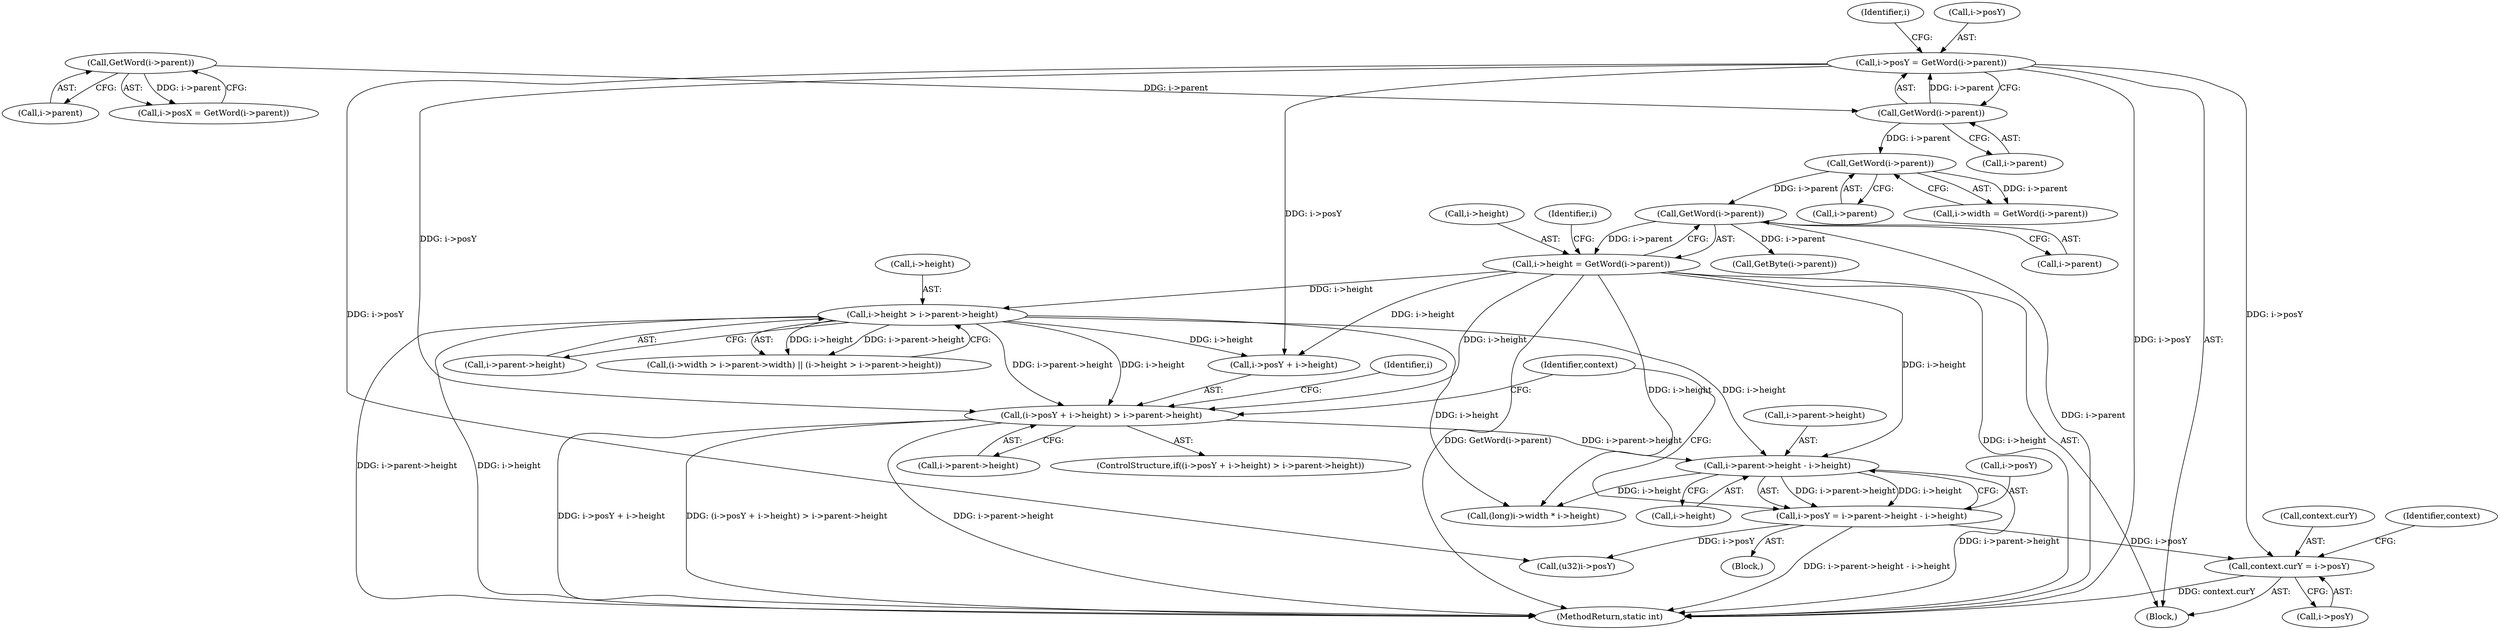 digraph "0_ngiflib_b588a2249c7abbfc52173e32ee11d6facef82f89@pointer" {
"1000318" [label="(Call,context.curY = i->posY)"];
"1000298" [label="(Call,i->posY = i->parent->height - i->height)"];
"1000302" [label="(Call,i->parent->height - i->height)"];
"1000271" [label="(Call,(i->posY + i->height) > i->parent->height)"];
"1000168" [label="(Call,i->posY = GetWord(i->parent))"];
"1000172" [label="(Call,GetWord(i->parent))"];
"1000164" [label="(Call,GetWord(i->parent))"];
"1000184" [label="(Call,i->height = GetWord(i->parent))"];
"1000188" [label="(Call,GetWord(i->parent))"];
"1000180" [label="(Call,GetWord(i->parent))"];
"1000203" [label="(Call,i->height > i->parent->height)"];
"1000284" [label="(Block,)"];
"1000164" [label="(Call,GetWord(i->parent))"];
"1000185" [label="(Call,i->height)"];
"1000181" [label="(Call,i->parent)"];
"1000279" [label="(Call,i->parent->height)"];
"1000178" [label="(Identifier,i)"];
"1000184" [label="(Call,i->height = GetWord(i->parent))"];
"1000129" [label="(Block,)"];
"1000298" [label="(Call,i->posY = i->parent->height - i->height)"];
"1000160" [label="(Call,i->posX = GetWord(i->parent))"];
"1000188" [label="(Call,GetWord(i->parent))"];
"1000318" [label="(Call,context.curY = i->posY)"];
"1000207" [label="(Call,i->parent->height)"];
"1000378" [label="(Call,GetByte(i->parent))"];
"1000180" [label="(Call,GetWord(i->parent))"];
"1000303" [label="(Call,i->parent->height)"];
"1000288" [label="(Identifier,i)"];
"1000169" [label="(Call,i->posY)"];
"1000319" [label="(Call,context.curY)"];
"1000204" [label="(Call,i->height)"];
"1000308" [label="(Call,i->height)"];
"1000271" [label="(Call,(i->posY + i->height) > i->parent->height)"];
"1000176" [label="(Call,i->width = GetWord(i->parent))"];
"1000340" [label="(Call,(u32)i->posY)"];
"1000172" [label="(Call,GetWord(i->parent))"];
"1000165" [label="(Call,i->parent)"];
"1000912" [label="(MethodReturn,static int)"];
"1000203" [label="(Call,i->height > i->parent->height)"];
"1000193" [label="(Call,(i->width > i->parent->width) || (i->height > i->parent->height))"];
"1000272" [label="(Call,i->posY + i->height)"];
"1000367" [label="(Call,(long)i->width * i->height)"];
"1000196" [label="(Identifier,i)"];
"1000173" [label="(Call,i->parent)"];
"1000168" [label="(Call,i->posY = GetWord(i->parent))"];
"1000322" [label="(Call,i->posY)"];
"1000313" [label="(Identifier,context)"];
"1000302" [label="(Call,i->parent->height - i->height)"];
"1000299" [label="(Call,i->posY)"];
"1000189" [label="(Call,i->parent)"];
"1000328" [label="(Identifier,context)"];
"1000270" [label="(ControlStructure,if((i->posY + i->height) > i->parent->height))"];
"1000318" -> "1000129"  [label="AST: "];
"1000318" -> "1000322"  [label="CFG: "];
"1000319" -> "1000318"  [label="AST: "];
"1000322" -> "1000318"  [label="AST: "];
"1000328" -> "1000318"  [label="CFG: "];
"1000318" -> "1000912"  [label="DDG: context.curY"];
"1000298" -> "1000318"  [label="DDG: i->posY"];
"1000168" -> "1000318"  [label="DDG: i->posY"];
"1000298" -> "1000284"  [label="AST: "];
"1000298" -> "1000302"  [label="CFG: "];
"1000299" -> "1000298"  [label="AST: "];
"1000302" -> "1000298"  [label="AST: "];
"1000313" -> "1000298"  [label="CFG: "];
"1000298" -> "1000912"  [label="DDG: i->parent->height - i->height"];
"1000302" -> "1000298"  [label="DDG: i->parent->height"];
"1000302" -> "1000298"  [label="DDG: i->height"];
"1000298" -> "1000340"  [label="DDG: i->posY"];
"1000302" -> "1000308"  [label="CFG: "];
"1000303" -> "1000302"  [label="AST: "];
"1000308" -> "1000302"  [label="AST: "];
"1000302" -> "1000912"  [label="DDG: i->parent->height"];
"1000271" -> "1000302"  [label="DDG: i->parent->height"];
"1000184" -> "1000302"  [label="DDG: i->height"];
"1000203" -> "1000302"  [label="DDG: i->height"];
"1000302" -> "1000367"  [label="DDG: i->height"];
"1000271" -> "1000270"  [label="AST: "];
"1000271" -> "1000279"  [label="CFG: "];
"1000272" -> "1000271"  [label="AST: "];
"1000279" -> "1000271"  [label="AST: "];
"1000288" -> "1000271"  [label="CFG: "];
"1000313" -> "1000271"  [label="CFG: "];
"1000271" -> "1000912"  [label="DDG: i->posY + i->height"];
"1000271" -> "1000912"  [label="DDG: (i->posY + i->height) > i->parent->height"];
"1000271" -> "1000912"  [label="DDG: i->parent->height"];
"1000168" -> "1000271"  [label="DDG: i->posY"];
"1000184" -> "1000271"  [label="DDG: i->height"];
"1000203" -> "1000271"  [label="DDG: i->height"];
"1000203" -> "1000271"  [label="DDG: i->parent->height"];
"1000168" -> "1000129"  [label="AST: "];
"1000168" -> "1000172"  [label="CFG: "];
"1000169" -> "1000168"  [label="AST: "];
"1000172" -> "1000168"  [label="AST: "];
"1000178" -> "1000168"  [label="CFG: "];
"1000168" -> "1000912"  [label="DDG: i->posY"];
"1000172" -> "1000168"  [label="DDG: i->parent"];
"1000168" -> "1000272"  [label="DDG: i->posY"];
"1000168" -> "1000340"  [label="DDG: i->posY"];
"1000172" -> "1000173"  [label="CFG: "];
"1000173" -> "1000172"  [label="AST: "];
"1000164" -> "1000172"  [label="DDG: i->parent"];
"1000172" -> "1000180"  [label="DDG: i->parent"];
"1000164" -> "1000160"  [label="AST: "];
"1000164" -> "1000165"  [label="CFG: "];
"1000165" -> "1000164"  [label="AST: "];
"1000160" -> "1000164"  [label="CFG: "];
"1000164" -> "1000160"  [label="DDG: i->parent"];
"1000184" -> "1000129"  [label="AST: "];
"1000184" -> "1000188"  [label="CFG: "];
"1000185" -> "1000184"  [label="AST: "];
"1000188" -> "1000184"  [label="AST: "];
"1000196" -> "1000184"  [label="CFG: "];
"1000184" -> "1000912"  [label="DDG: GetWord(i->parent)"];
"1000184" -> "1000912"  [label="DDG: i->height"];
"1000188" -> "1000184"  [label="DDG: i->parent"];
"1000184" -> "1000203"  [label="DDG: i->height"];
"1000184" -> "1000272"  [label="DDG: i->height"];
"1000184" -> "1000367"  [label="DDG: i->height"];
"1000188" -> "1000189"  [label="CFG: "];
"1000189" -> "1000188"  [label="AST: "];
"1000188" -> "1000912"  [label="DDG: i->parent"];
"1000180" -> "1000188"  [label="DDG: i->parent"];
"1000188" -> "1000378"  [label="DDG: i->parent"];
"1000180" -> "1000176"  [label="AST: "];
"1000180" -> "1000181"  [label="CFG: "];
"1000181" -> "1000180"  [label="AST: "];
"1000176" -> "1000180"  [label="CFG: "];
"1000180" -> "1000176"  [label="DDG: i->parent"];
"1000203" -> "1000193"  [label="AST: "];
"1000203" -> "1000207"  [label="CFG: "];
"1000204" -> "1000203"  [label="AST: "];
"1000207" -> "1000203"  [label="AST: "];
"1000193" -> "1000203"  [label="CFG: "];
"1000203" -> "1000912"  [label="DDG: i->parent->height"];
"1000203" -> "1000912"  [label="DDG: i->height"];
"1000203" -> "1000193"  [label="DDG: i->height"];
"1000203" -> "1000193"  [label="DDG: i->parent->height"];
"1000203" -> "1000272"  [label="DDG: i->height"];
"1000203" -> "1000367"  [label="DDG: i->height"];
}
